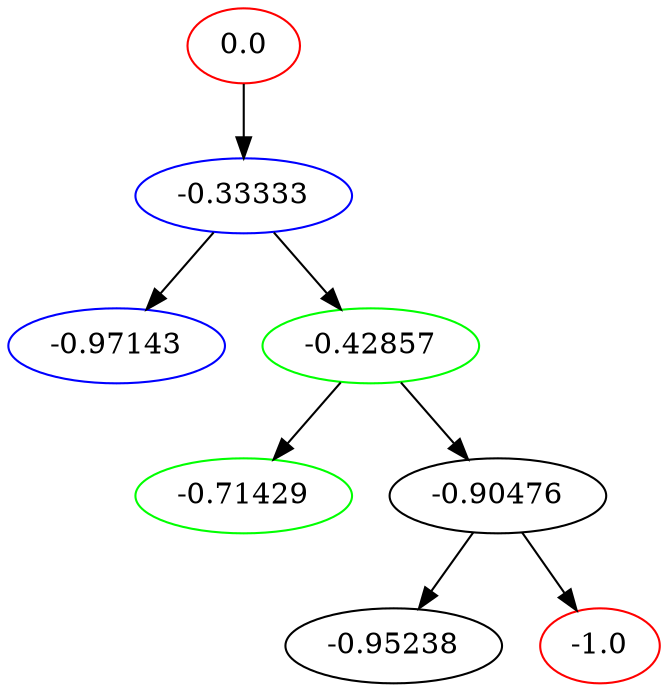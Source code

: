 digraph {
0.0->-0.33333
-0.33333->-0.97143
-0.33333->-0.42857
-0.42857->-0.71429
-0.42857->-0.90476
-0.90476->-0.95238
-0.90476->-1.0
0.0[color=red]
-1.0[color=red]
-0.33333[color=blue]
-0.97143[color=blue]
-0.42857[color=green]
-0.71429[color=green]
-0.90476[color=black]
-0.95238[color=black]
}